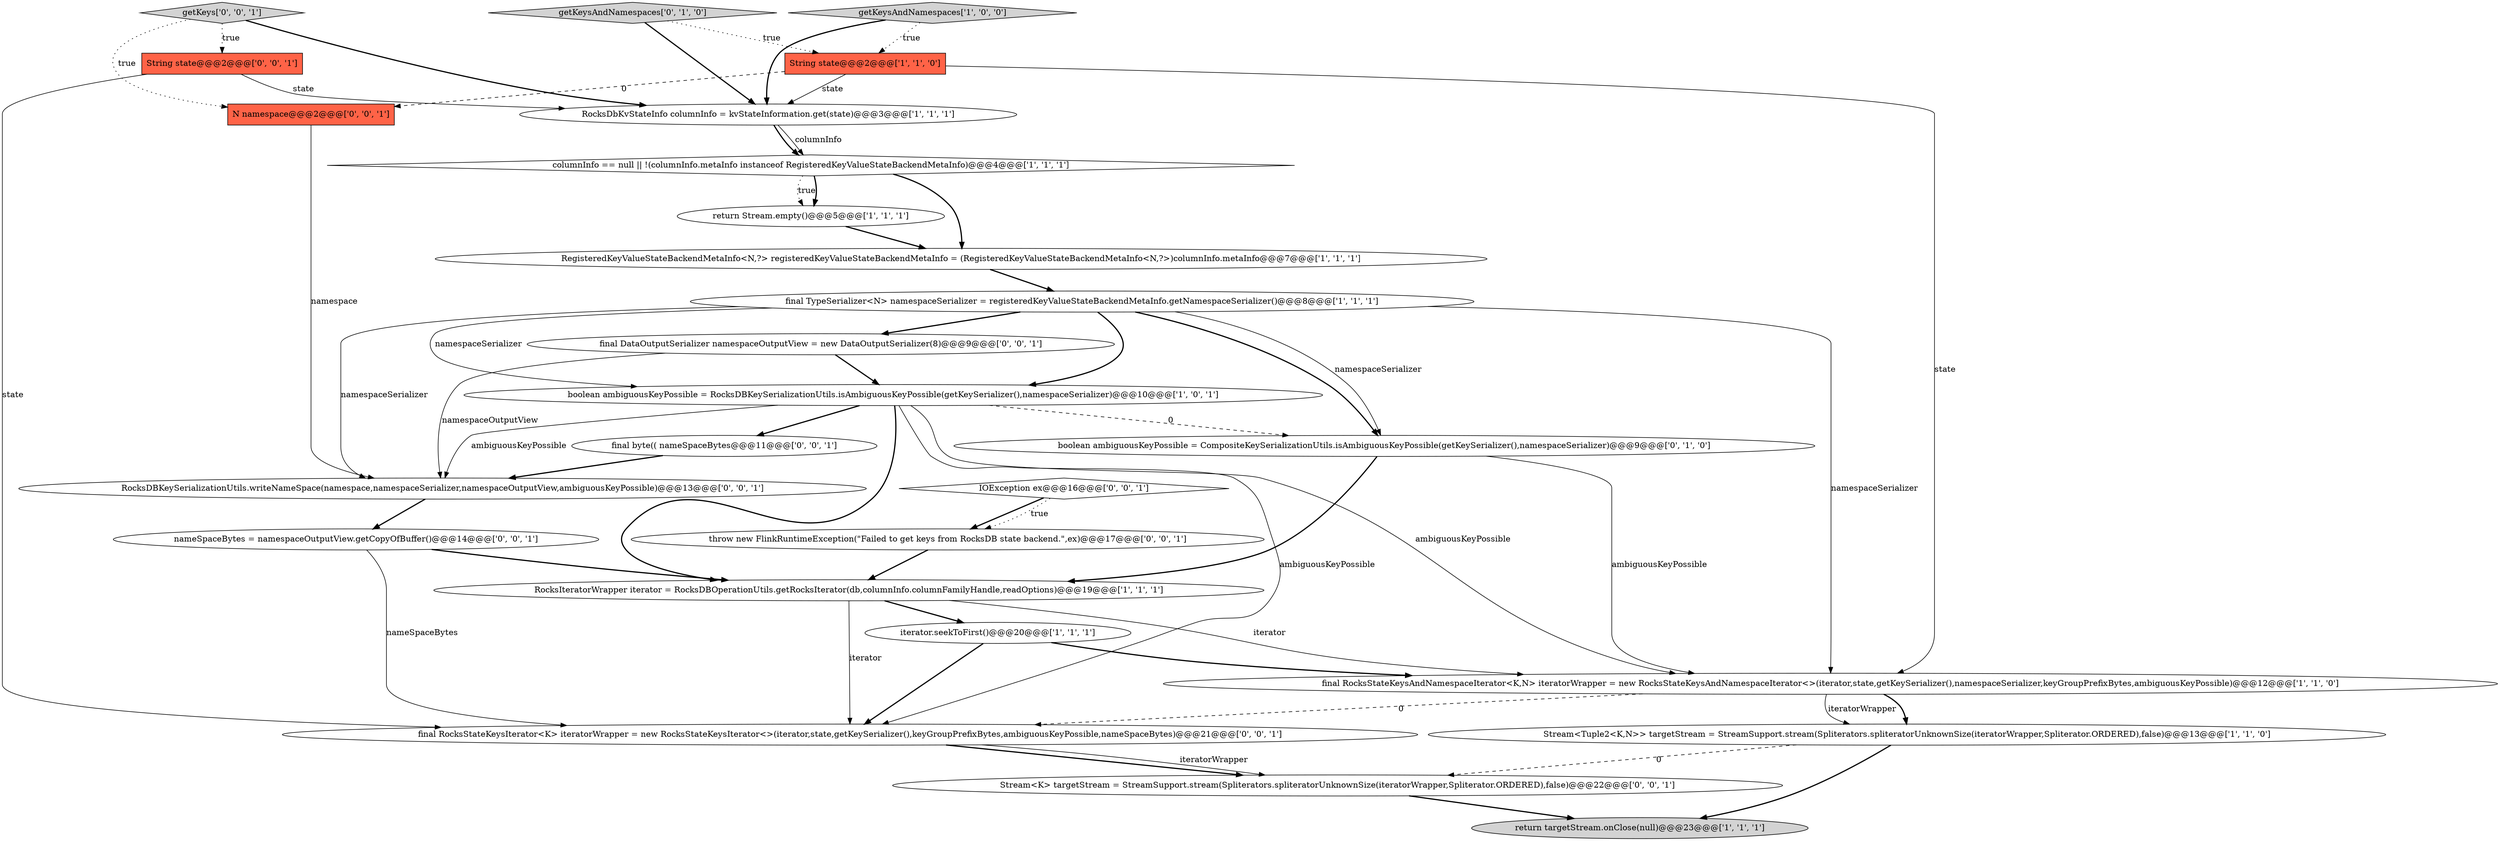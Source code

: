 digraph {
0 [style = filled, label = "iterator.seekToFirst()@@@20@@@['1', '1', '1']", fillcolor = white, shape = ellipse image = "AAA0AAABBB1BBB"];
9 [style = filled, label = "final RocksStateKeysAndNamespaceIterator<K,N> iteratorWrapper = new RocksStateKeysAndNamespaceIterator<>(iterator,state,getKeySerializer(),namespaceSerializer,keyGroupPrefixBytes,ambiguousKeyPossible)@@@12@@@['1', '1', '0']", fillcolor = white, shape = ellipse image = "AAA0AAABBB1BBB"];
23 [style = filled, label = "RocksDBKeySerializationUtils.writeNameSpace(namespace,namespaceSerializer,namespaceOutputView,ambiguousKeyPossible)@@@13@@@['0', '0', '1']", fillcolor = white, shape = ellipse image = "AAA0AAABBB3BBB"];
15 [style = filled, label = "String state@@@2@@@['0', '0', '1']", fillcolor = tomato, shape = box image = "AAA0AAABBB3BBB"];
1 [style = filled, label = "final TypeSerializer<N> namespaceSerializer = registeredKeyValueStateBackendMetaInfo.getNamespaceSerializer()@@@8@@@['1', '1', '1']", fillcolor = white, shape = ellipse image = "AAA0AAABBB1BBB"];
20 [style = filled, label = "Stream<K> targetStream = StreamSupport.stream(Spliterators.spliteratorUnknownSize(iteratorWrapper,Spliterator.ORDERED),false)@@@22@@@['0', '0', '1']", fillcolor = white, shape = ellipse image = "AAA0AAABBB3BBB"];
24 [style = filled, label = "nameSpaceBytes = namespaceOutputView.getCopyOfBuffer()@@@14@@@['0', '0', '1']", fillcolor = white, shape = ellipse image = "AAA0AAABBB3BBB"];
7 [style = filled, label = "String state@@@2@@@['1', '1', '0']", fillcolor = tomato, shape = box image = "AAA0AAABBB1BBB"];
22 [style = filled, label = "N namespace@@@2@@@['0', '0', '1']", fillcolor = tomato, shape = box image = "AAA0AAABBB3BBB"];
10 [style = filled, label = "return targetStream.onClose(null)@@@23@@@['1', '1', '1']", fillcolor = lightgray, shape = ellipse image = "AAA0AAABBB1BBB"];
12 [style = filled, label = "return Stream.empty()@@@5@@@['1', '1', '1']", fillcolor = white, shape = ellipse image = "AAA0AAABBB1BBB"];
16 [style = filled, label = "final byte(( nameSpaceBytes@@@11@@@['0', '0', '1']", fillcolor = white, shape = ellipse image = "AAA0AAABBB3BBB"];
21 [style = filled, label = "IOException ex@@@16@@@['0', '0', '1']", fillcolor = white, shape = diamond image = "AAA0AAABBB3BBB"];
5 [style = filled, label = "RocksDbKvStateInfo columnInfo = kvStateInformation.get(state)@@@3@@@['1', '1', '1']", fillcolor = white, shape = ellipse image = "AAA0AAABBB1BBB"];
8 [style = filled, label = "RegisteredKeyValueStateBackendMetaInfo<N,?> registeredKeyValueStateBackendMetaInfo = (RegisteredKeyValueStateBackendMetaInfo<N,?>)columnInfo.metaInfo@@@7@@@['1', '1', '1']", fillcolor = white, shape = ellipse image = "AAA0AAABBB1BBB"];
14 [style = filled, label = "boolean ambiguousKeyPossible = CompositeKeySerializationUtils.isAmbiguousKeyPossible(getKeySerializer(),namespaceSerializer)@@@9@@@['0', '1', '0']", fillcolor = white, shape = ellipse image = "AAA1AAABBB2BBB"];
25 [style = filled, label = "getKeys['0', '0', '1']", fillcolor = lightgray, shape = diamond image = "AAA0AAABBB3BBB"];
17 [style = filled, label = "throw new FlinkRuntimeException(\"Failed to get keys from RocksDB state backend.\",ex)@@@17@@@['0', '0', '1']", fillcolor = white, shape = ellipse image = "AAA0AAABBB3BBB"];
3 [style = filled, label = "RocksIteratorWrapper iterator = RocksDBOperationUtils.getRocksIterator(db,columnInfo.columnFamilyHandle,readOptions)@@@19@@@['1', '1', '1']", fillcolor = white, shape = ellipse image = "AAA0AAABBB1BBB"];
19 [style = filled, label = "final RocksStateKeysIterator<K> iteratorWrapper = new RocksStateKeysIterator<>(iterator,state,getKeySerializer(),keyGroupPrefixBytes,ambiguousKeyPossible,nameSpaceBytes)@@@21@@@['0', '0', '1']", fillcolor = white, shape = ellipse image = "AAA0AAABBB3BBB"];
6 [style = filled, label = "getKeysAndNamespaces['1', '0', '0']", fillcolor = lightgray, shape = diamond image = "AAA0AAABBB1BBB"];
13 [style = filled, label = "getKeysAndNamespaces['0', '1', '0']", fillcolor = lightgray, shape = diamond image = "AAA0AAABBB2BBB"];
11 [style = filled, label = "Stream<Tuple2<K,N>> targetStream = StreamSupport.stream(Spliterators.spliteratorUnknownSize(iteratorWrapper,Spliterator.ORDERED),false)@@@13@@@['1', '1', '0']", fillcolor = white, shape = ellipse image = "AAA0AAABBB1BBB"];
2 [style = filled, label = "boolean ambiguousKeyPossible = RocksDBKeySerializationUtils.isAmbiguousKeyPossible(getKeySerializer(),namespaceSerializer)@@@10@@@['1', '0', '1']", fillcolor = white, shape = ellipse image = "AAA0AAABBB1BBB"];
4 [style = filled, label = "columnInfo == null || !(columnInfo.metaInfo instanceof RegisteredKeyValueStateBackendMetaInfo)@@@4@@@['1', '1', '1']", fillcolor = white, shape = diamond image = "AAA0AAABBB1BBB"];
18 [style = filled, label = "final DataOutputSerializer namespaceOutputView = new DataOutputSerializer(8)@@@9@@@['0', '0', '1']", fillcolor = white, shape = ellipse image = "AAA0AAABBB3BBB"];
24->19 [style = solid, label="nameSpaceBytes"];
7->9 [style = solid, label="state"];
15->19 [style = solid, label="state"];
9->11 [style = bold, label=""];
18->23 [style = solid, label="namespaceOutputView"];
14->3 [style = bold, label=""];
18->2 [style = bold, label=""];
20->10 [style = bold, label=""];
11->20 [style = dashed, label="0"];
23->24 [style = bold, label=""];
6->7 [style = dotted, label="true"];
5->4 [style = solid, label="columnInfo"];
4->12 [style = dotted, label="true"];
2->9 [style = solid, label="ambiguousKeyPossible"];
19->20 [style = bold, label=""];
14->9 [style = solid, label="ambiguousKeyPossible"];
21->17 [style = bold, label=""];
0->9 [style = bold, label=""];
0->19 [style = bold, label=""];
1->18 [style = bold, label=""];
21->17 [style = dotted, label="true"];
4->8 [style = bold, label=""];
25->15 [style = dotted, label="true"];
17->3 [style = bold, label=""];
25->22 [style = dotted, label="true"];
1->14 [style = bold, label=""];
1->23 [style = solid, label="namespaceSerializer"];
5->4 [style = bold, label=""];
9->11 [style = solid, label="iteratorWrapper"];
1->2 [style = solid, label="namespaceSerializer"];
2->3 [style = bold, label=""];
8->1 [style = bold, label=""];
19->20 [style = solid, label="iteratorWrapper"];
9->19 [style = dashed, label="0"];
11->10 [style = bold, label=""];
25->5 [style = bold, label=""];
16->23 [style = bold, label=""];
15->5 [style = solid, label="state"];
2->14 [style = dashed, label="0"];
7->22 [style = dashed, label="0"];
3->0 [style = bold, label=""];
24->3 [style = bold, label=""];
3->9 [style = solid, label="iterator"];
4->12 [style = bold, label=""];
3->19 [style = solid, label="iterator"];
6->5 [style = bold, label=""];
2->19 [style = solid, label="ambiguousKeyPossible"];
22->23 [style = solid, label="namespace"];
7->5 [style = solid, label="state"];
2->16 [style = bold, label=""];
1->14 [style = solid, label="namespaceSerializer"];
12->8 [style = bold, label=""];
1->9 [style = solid, label="namespaceSerializer"];
1->2 [style = bold, label=""];
13->7 [style = dotted, label="true"];
13->5 [style = bold, label=""];
2->23 [style = solid, label="ambiguousKeyPossible"];
}
